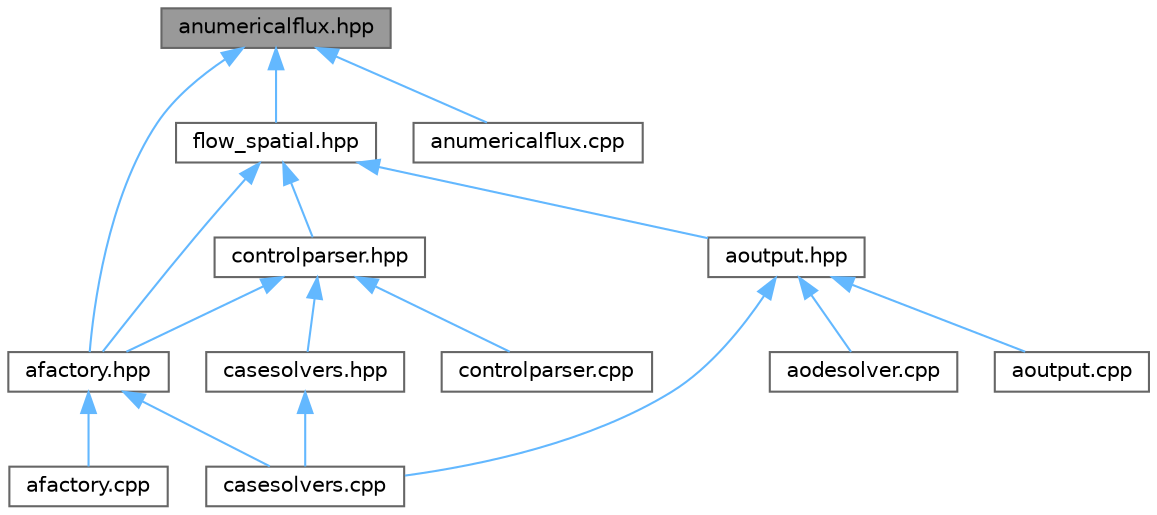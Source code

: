 digraph "anumericalflux.hpp"
{
 // LATEX_PDF_SIZE
  bgcolor="transparent";
  edge [fontname=Helvetica,fontsize=10,labelfontname=Helvetica,labelfontsize=10];
  node [fontname=Helvetica,fontsize=10,shape=box,height=0.2,width=0.4];
  Node1 [id="Node000001",label="anumericalflux.hpp",height=0.2,width=0.4,color="gray40", fillcolor="grey60", style="filled", fontcolor="black",tooltip="Numerical flux schemes for the compressible Euler equations."];
  Node1 -> Node2 [id="edge1_Node000001_Node000002",dir="back",color="steelblue1",style="solid",tooltip=" "];
  Node2 [id="Node000002",label="afactory.hpp",height=0.2,width=0.4,color="grey40", fillcolor="white", style="filled",URL="$afactory_8hpp.html",tooltip="Various factories for generating simulation-related objects."];
  Node2 -> Node3 [id="edge2_Node000002_Node000003",dir="back",color="steelblue1",style="solid",tooltip=" "];
  Node3 [id="Node000003",label="afactory.cpp",height=0.2,width=0.4,color="grey40", fillcolor="white", style="filled",URL="$afactory_8cpp.html",tooltip="Various factories for generating simulation-related objects."];
  Node2 -> Node4 [id="edge3_Node000002_Node000004",dir="back",color="steelblue1",style="solid",tooltip=" "];
  Node4 [id="Node000004",label="casesolvers.cpp",height=0.2,width=0.4,color="grey40", fillcolor="white", style="filled",URL="$casesolvers_8cpp.html",tooltip="Routines to solve a single fluid dynamics case."];
  Node1 -> Node5 [id="edge4_Node000001_Node000005",dir="back",color="steelblue1",style="solid",tooltip=" "];
  Node5 [id="Node000005",label="anumericalflux.cpp",height=0.2,width=0.4,color="grey40", fillcolor="white", style="filled",URL="$anumericalflux_8cpp.html",tooltip="Implements numerical flux schemes for Euler and Navier-Stokes equations."];
  Node1 -> Node6 [id="edge5_Node000001_Node000006",dir="back",color="steelblue1",style="solid",tooltip=" "];
  Node6 [id="Node000006",label="flow_spatial.hpp",height=0.2,width=0.4,color="grey40", fillcolor="white", style="filled",URL="$flow__spatial_8hpp.html",tooltip="Spatial discretization for Euler/Navier-Stokes equations."];
  Node6 -> Node2 [id="edge6_Node000006_Node000002",dir="back",color="steelblue1",style="solid",tooltip=" "];
  Node6 -> Node7 [id="edge7_Node000006_Node000007",dir="back",color="steelblue1",style="solid",tooltip=" "];
  Node7 [id="Node000007",label="aoutput.hpp",height=0.2,width=0.4,color="grey40", fillcolor="white", style="filled",URL="$aoutput_8hpp.html",tooltip="A collection of subroutines to write mesh data to various kinds of output formats."];
  Node7 -> Node8 [id="edge8_Node000007_Node000008",dir="back",color="steelblue1",style="solid",tooltip=" "];
  Node8 [id="Node000008",label="aodesolver.cpp",height=0.2,width=0.4,color="grey40", fillcolor="white", style="filled",URL="$aodesolver_8cpp.html",tooltip="Implements driver class(es) for solution of ODEs arising from PDE discretizations."];
  Node7 -> Node9 [id="edge9_Node000007_Node000009",dir="back",color="steelblue1",style="solid",tooltip=" "];
  Node9 [id="Node000009",label="aoutput.cpp",height=0.2,width=0.4,color="grey40", fillcolor="white", style="filled",URL="$aoutput_8cpp.html",tooltip="Implementation of subroutines to write mesh data to various kinds of output formats."];
  Node7 -> Node4 [id="edge10_Node000007_Node000004",dir="back",color="steelblue1",style="solid",tooltip=" "];
  Node6 -> Node10 [id="edge11_Node000006_Node000010",dir="back",color="steelblue1",style="solid",tooltip=" "];
  Node10 [id="Node000010",label="controlparser.hpp",height=0.2,width=0.4,color="grey40", fillcolor="white", style="filled",URL="$controlparser_8hpp.html",tooltip="Functions for parsing the main simulation control file."];
  Node10 -> Node2 [id="edge12_Node000010_Node000002",dir="back",color="steelblue1",style="solid",tooltip=" "];
  Node10 -> Node11 [id="edge13_Node000010_Node000011",dir="back",color="steelblue1",style="solid",tooltip=" "];
  Node11 [id="Node000011",label="casesolvers.hpp",height=0.2,width=0.4,color="grey40", fillcolor="white", style="filled",URL="$casesolvers_8hpp.html",tooltip="Routines to solve a single fluid dynamics case."];
  Node11 -> Node4 [id="edge14_Node000011_Node000004",dir="back",color="steelblue1",style="solid",tooltip=" "];
  Node10 -> Node12 [id="edge15_Node000010_Node000012",dir="back",color="steelblue1",style="solid",tooltip=" "];
  Node12 [id="Node000012",label="controlparser.cpp",height=0.2,width=0.4,color="grey40", fillcolor="white", style="filled",URL="$controlparser_8cpp.html",tooltip="Control file parsing."];
}

